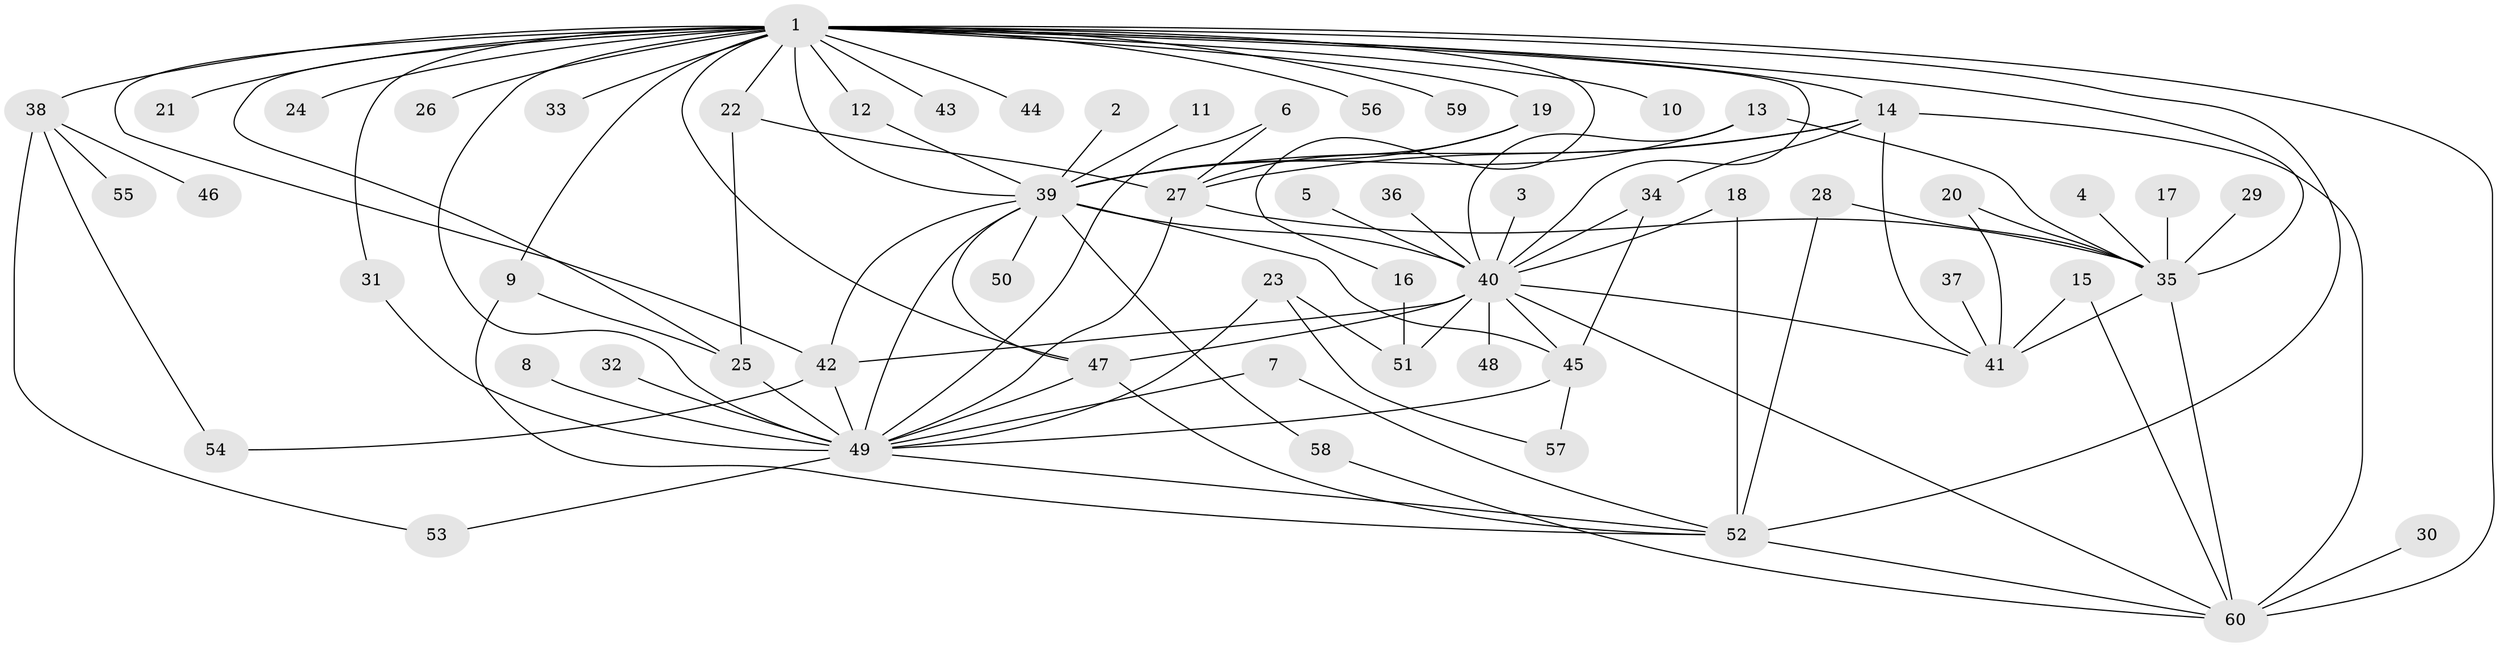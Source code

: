 // original degree distribution, {16: 0.008403361344537815, 20: 0.008403361344537815, 10: 0.01680672268907563, 18: 0.008403361344537815, 1: 0.40336134453781514, 17: 0.008403361344537815, 6: 0.01680672268907563, 3: 0.14285714285714285, 7: 0.03361344537815126, 4: 0.10084033613445378, 9: 0.01680672268907563, 2: 0.20168067226890757, 5: 0.03361344537815126}
// Generated by graph-tools (version 1.1) at 2025/26/03/09/25 03:26:05]
// undirected, 60 vertices, 105 edges
graph export_dot {
graph [start="1"]
  node [color=gray90,style=filled];
  1;
  2;
  3;
  4;
  5;
  6;
  7;
  8;
  9;
  10;
  11;
  12;
  13;
  14;
  15;
  16;
  17;
  18;
  19;
  20;
  21;
  22;
  23;
  24;
  25;
  26;
  27;
  28;
  29;
  30;
  31;
  32;
  33;
  34;
  35;
  36;
  37;
  38;
  39;
  40;
  41;
  42;
  43;
  44;
  45;
  46;
  47;
  48;
  49;
  50;
  51;
  52;
  53;
  54;
  55;
  56;
  57;
  58;
  59;
  60;
  1 -- 9 [weight=1.0];
  1 -- 10 [weight=1.0];
  1 -- 12 [weight=1.0];
  1 -- 14 [weight=1.0];
  1 -- 16 [weight=1.0];
  1 -- 19 [weight=1.0];
  1 -- 21 [weight=1.0];
  1 -- 22 [weight=1.0];
  1 -- 24 [weight=1.0];
  1 -- 25 [weight=1.0];
  1 -- 26 [weight=1.0];
  1 -- 31 [weight=1.0];
  1 -- 33 [weight=1.0];
  1 -- 35 [weight=1.0];
  1 -- 38 [weight=2.0];
  1 -- 39 [weight=3.0];
  1 -- 40 [weight=2.0];
  1 -- 42 [weight=1.0];
  1 -- 43 [weight=1.0];
  1 -- 44 [weight=1.0];
  1 -- 47 [weight=2.0];
  1 -- 49 [weight=1.0];
  1 -- 52 [weight=2.0];
  1 -- 56 [weight=1.0];
  1 -- 59 [weight=1.0];
  1 -- 60 [weight=1.0];
  2 -- 39 [weight=1.0];
  3 -- 40 [weight=1.0];
  4 -- 35 [weight=1.0];
  5 -- 40 [weight=1.0];
  6 -- 27 [weight=1.0];
  6 -- 49 [weight=1.0];
  7 -- 49 [weight=1.0];
  7 -- 52 [weight=1.0];
  8 -- 49 [weight=1.0];
  9 -- 25 [weight=1.0];
  9 -- 52 [weight=1.0];
  11 -- 39 [weight=1.0];
  12 -- 39 [weight=1.0];
  13 -- 35 [weight=1.0];
  13 -- 39 [weight=1.0];
  13 -- 40 [weight=1.0];
  14 -- 27 [weight=1.0];
  14 -- 34 [weight=1.0];
  14 -- 39 [weight=1.0];
  14 -- 41 [weight=1.0];
  14 -- 60 [weight=1.0];
  15 -- 41 [weight=1.0];
  15 -- 60 [weight=1.0];
  16 -- 51 [weight=1.0];
  17 -- 35 [weight=1.0];
  18 -- 40 [weight=1.0];
  18 -- 52 [weight=1.0];
  19 -- 27 [weight=1.0];
  19 -- 39 [weight=1.0];
  20 -- 35 [weight=1.0];
  20 -- 41 [weight=1.0];
  22 -- 25 [weight=1.0];
  22 -- 27 [weight=1.0];
  23 -- 49 [weight=1.0];
  23 -- 51 [weight=1.0];
  23 -- 57 [weight=1.0];
  25 -- 49 [weight=3.0];
  27 -- 35 [weight=2.0];
  27 -- 49 [weight=2.0];
  28 -- 35 [weight=1.0];
  28 -- 52 [weight=1.0];
  29 -- 35 [weight=1.0];
  30 -- 60 [weight=1.0];
  31 -- 49 [weight=1.0];
  32 -- 49 [weight=1.0];
  34 -- 40 [weight=1.0];
  34 -- 45 [weight=1.0];
  35 -- 41 [weight=1.0];
  35 -- 60 [weight=1.0];
  36 -- 40 [weight=1.0];
  37 -- 41 [weight=1.0];
  38 -- 46 [weight=1.0];
  38 -- 53 [weight=1.0];
  38 -- 54 [weight=1.0];
  38 -- 55 [weight=1.0];
  39 -- 40 [weight=2.0];
  39 -- 42 [weight=1.0];
  39 -- 45 [weight=2.0];
  39 -- 47 [weight=1.0];
  39 -- 49 [weight=1.0];
  39 -- 50 [weight=1.0];
  39 -- 58 [weight=1.0];
  40 -- 41 [weight=1.0];
  40 -- 42 [weight=1.0];
  40 -- 45 [weight=2.0];
  40 -- 47 [weight=3.0];
  40 -- 48 [weight=1.0];
  40 -- 51 [weight=1.0];
  40 -- 60 [weight=1.0];
  42 -- 49 [weight=1.0];
  42 -- 54 [weight=1.0];
  45 -- 49 [weight=1.0];
  45 -- 57 [weight=1.0];
  47 -- 49 [weight=1.0];
  47 -- 52 [weight=1.0];
  49 -- 52 [weight=1.0];
  49 -- 53 [weight=1.0];
  52 -- 60 [weight=1.0];
  58 -- 60 [weight=1.0];
}
